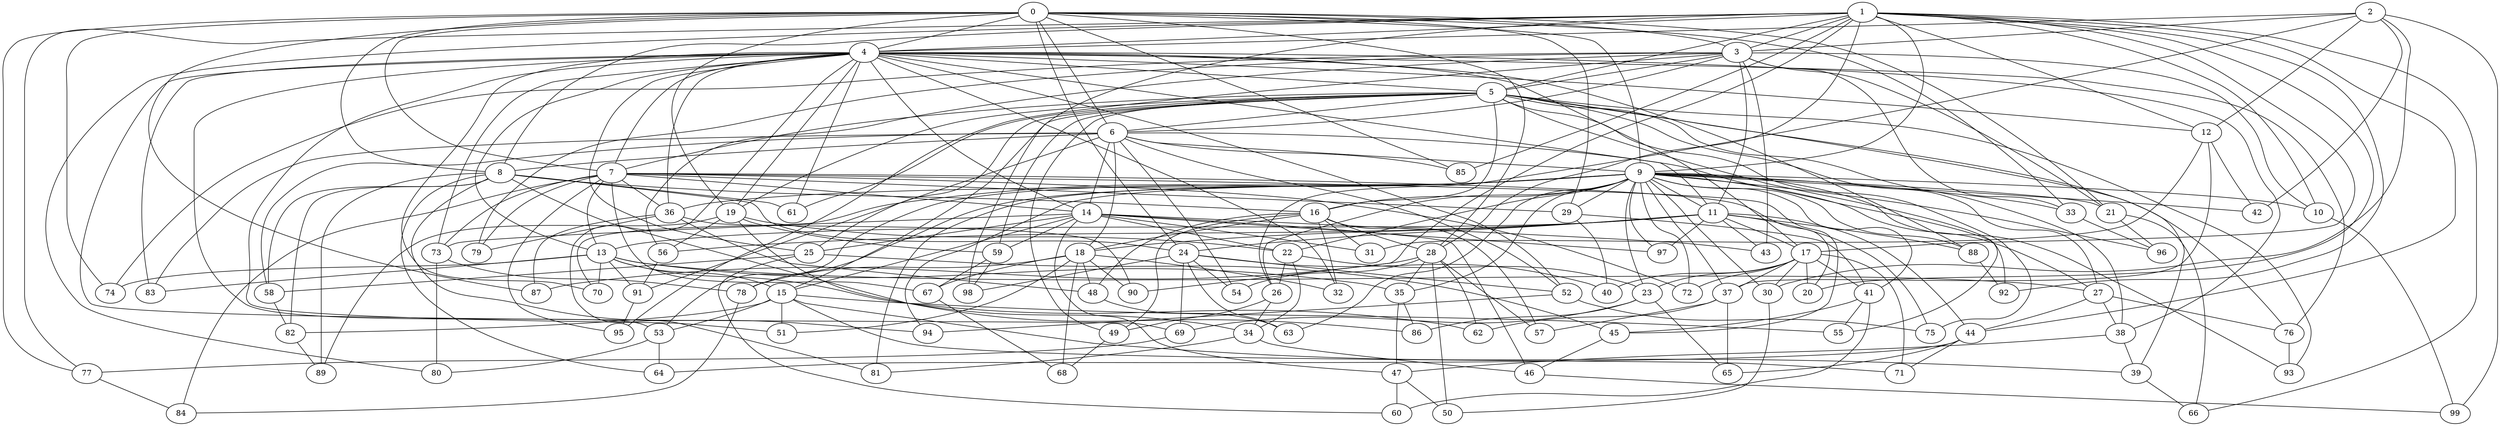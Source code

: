 strict graph "barabasi_albert_graph(100,3)" {
0;
1;
2;
3;
4;
5;
6;
7;
8;
9;
10;
11;
12;
13;
14;
15;
16;
17;
18;
19;
20;
21;
22;
23;
24;
25;
26;
27;
28;
29;
30;
31;
32;
33;
34;
35;
36;
37;
38;
39;
40;
41;
42;
43;
44;
45;
46;
47;
48;
49;
50;
51;
52;
53;
54;
55;
56;
57;
58;
59;
60;
61;
62;
63;
64;
65;
66;
67;
68;
69;
70;
71;
72;
73;
74;
75;
76;
77;
78;
79;
80;
81;
82;
83;
84;
85;
86;
87;
88;
89;
90;
91;
92;
93;
94;
95;
96;
97;
98;
99;
0 -- 33  [is_available=True, prob="0.700765357633"];
0 -- 3  [is_available=True, prob="0.523120603866"];
0 -- 4  [is_available=True, prob="1.0"];
0 -- 6  [is_available=True, prob="0.300534742641"];
0 -- 7  [is_available=True, prob="1.0"];
0 -- 8  [is_available=True, prob="1.0"];
0 -- 9  [is_available=True, prob="1.0"];
0 -- 74  [is_available=True, prob="1.0"];
0 -- 77  [is_available=True, prob="0.160071892308"];
0 -- 19  [is_available=True, prob="0.00800638767153"];
0 -- 21  [is_available=True, prob="0.41159417227"];
0 -- 87  [is_available=True, prob="0.488857920447"];
0 -- 24  [is_available=True, prob="0.729007205317"];
0 -- 28  [is_available=True, prob="0.151903681638"];
0 -- 29  [is_available=True, prob="0.691216585131"];
0 -- 85  [is_available=True, prob="1.0"];
1 -- 66  [is_available=True, prob="1.0"];
1 -- 3  [is_available=True, prob="0.632982273597"];
1 -- 4  [is_available=True, prob="1.0"];
1 -- 5  [is_available=True, prob="0.795258913167"];
1 -- 8  [is_available=True, prob="0.325720143659"];
1 -- 9  [is_available=True, prob="0.419971606684"];
1 -- 10  [is_available=True, prob="0.985580831223"];
1 -- 12  [is_available=True, prob="0.645444962761"];
1 -- 77  [is_available=True, prob="1.0"];
1 -- 44  [is_available=True, prob="0.291020002039"];
1 -- 80  [is_available=True, prob="0.883810686584"];
1 -- 17  [is_available=True, prob="0.810654150736"];
1 -- 20  [is_available=True, prob="1.0"];
1 -- 85  [is_available=True, prob="1.0"];
1 -- 92  [is_available=True, prob="1.0"];
1 -- 90  [is_available=True, prob="0.862267642204"];
1 -- 28  [is_available=True, prob="1.0"];
1 -- 98  [is_available=True, prob="0.275655020254"];
2 -- 3  [is_available=True, prob="1.0"];
2 -- 4  [is_available=True, prob="0.355729340374"];
2 -- 42  [is_available=True, prob="0.812251422239"];
2 -- 12  [is_available=True, prob="1.0"];
2 -- 99  [is_available=True, prob="0.518959463902"];
2 -- 26  [is_available=True, prob="1.0"];
2 -- 30  [is_available=True, prob="0.648060067415"];
3 -- 43  [is_available=True, prob="0.943668467552"];
3 -- 5  [is_available=True, prob="0.940092066371"];
3 -- 6  [is_available=True, prob="0.760266832462"];
3 -- 33  [is_available=True, prob="0.472176470217"];
3 -- 10  [is_available=True, prob="0.692158252258"];
3 -- 11  [is_available=True, prob="0.250247181278"];
3 -- 79  [is_available=True, prob="0.29246032021"];
3 -- 21  [is_available=True, prob="0.92150430104"];
3 -- 56  [is_available=True, prob="0.461191730503"];
3 -- 74  [is_available=True, prob="1.0"];
3 -- 95  [is_available=True, prob="0.910892002885"];
4 -- 5  [is_available=True, prob="1.0"];
4 -- 7  [is_available=True, prob="0.688176299807"];
4 -- 11  [is_available=True, prob="0.430461177749"];
4 -- 12  [is_available=True, prob="0.652946837282"];
4 -- 13  [is_available=True, prob="0.0747800359658"];
4 -- 14  [is_available=True, prob="1.0"];
4 -- 17  [is_available=True, prob="0.745879627809"];
4 -- 19  [is_available=True, prob="0.368333235075"];
4 -- 25  [is_available=True, prob="0.862250572567"];
4 -- 32  [is_available=True, prob="0.693314164511"];
4 -- 36  [is_available=True, prob="1.0"];
4 -- 38  [is_available=True, prob="0.170106207161"];
4 -- 51  [is_available=True, prob="1.0"];
4 -- 52  [is_available=True, prob="0.424358520499"];
4 -- 53  [is_available=True, prob="0.647779777478"];
4 -- 61  [is_available=True, prob="0.453613289642"];
4 -- 69  [is_available=True, prob="1.0"];
4 -- 70  [is_available=True, prob="0.604357704267"];
4 -- 73  [is_available=True, prob="1.0"];
4 -- 76  [is_available=True, prob="0.630451791158"];
4 -- 81  [is_available=True, prob="0.1340188707"];
4 -- 83  [is_available=True, prob="0.573429607235"];
4 -- 88  [is_available=True, prob="1.0"];
5 -- 38  [is_available=True, prob="0.171157149181"];
5 -- 6  [is_available=True, prob="0.935348188407"];
5 -- 7  [is_available=True, prob="1.0"];
5 -- 39  [is_available=True, prob="0.693660678009"];
5 -- 76  [is_available=True, prob="0.067469493206"];
5 -- 93  [is_available=True, prob="1.0"];
5 -- 15  [is_available=True, prob="0.571932218692"];
5 -- 16  [is_available=True, prob="0.251204706227"];
5 -- 49  [is_available=True, prob="0.115974356731"];
5 -- 75  [is_available=True, prob="1.0"];
5 -- 19  [is_available=True, prob="0.304092549876"];
5 -- 59  [is_available=True, prob="0.599297060761"];
5 -- 55  [is_available=True, prob="0.440221050106"];
5 -- 25  [is_available=True, prob="0.147665636251"];
5 -- 27  [is_available=True, prob="0.455866381505"];
5 -- 61  [is_available=True, prob="0.98006975374"];
6 -- 8  [is_available=True, prob="1.0"];
6 -- 9  [is_available=True, prob="0.426489244492"];
6 -- 14  [is_available=True, prob="0.480177463955"];
6 -- 18  [is_available=True, prob="0.449969707616"];
6 -- 83  [is_available=True, prob="0.836442489955"];
6 -- 52  [is_available=True, prob="0.068198951828"];
6 -- 85  [is_available=True, prob="0.987919340795"];
6 -- 54  [is_available=True, prob="1.0"];
6 -- 58  [is_available=True, prob="0.839643175366"];
6 -- 91  [is_available=True, prob="0.81106052365"];
6 -- 92  [is_available=True, prob="0.492477728637"];
7 -- 84  [is_available=True, prob="0.506832958634"];
7 -- 67  [is_available=True, prob="0.947316123251"];
7 -- 72  [is_available=True, prob="0.644678546655"];
7 -- 73  [is_available=True, prob="0.995582531182"];
7 -- 13  [is_available=True, prob="0.405084570093"];
7 -- 14  [is_available=True, prob="0.92226642872"];
7 -- 45  [is_available=True, prob="0.612610721298"];
7 -- 20  [is_available=True, prob="1.0"];
7 -- 36  [is_available=True, prob="0.507493071653"];
7 -- 79  [is_available=True, prob="0.719579296285"];
7 -- 29  [is_available=True, prob="0.289001976149"];
7 -- 95  [is_available=True, prob="1.0"];
8 -- 34  [is_available=True, prob="0.28123067388"];
8 -- 64  [is_available=True, prob="0.363957155144"];
8 -- 16  [is_available=True, prob="0.398025054686"];
8 -- 82  [is_available=True, prob="0.0445758774658"];
8 -- 24  [is_available=True, prob="1.0"];
8 -- 89  [is_available=True, prob="0.828150084157"];
8 -- 58  [is_available=True, prob="0.123580246553"];
8 -- 61  [is_available=True, prob="1.0"];
8 -- 94  [is_available=True, prob="0.441811563774"];
9 -- 10  [is_available=True, prob="0.244911658876"];
9 -- 11  [is_available=True, prob="0.156979041859"];
9 -- 16  [is_available=True, prob="0.0404331057565"];
9 -- 21  [is_available=True, prob="0.50163160932"];
9 -- 22  [is_available=True, prob="0.74059694207"];
9 -- 23  [is_available=True, prob="0.174141524475"];
9 -- 26  [is_available=True, prob="0.972900468307"];
9 -- 27  [is_available=True, prob="0.314785123528"];
9 -- 29  [is_available=True, prob="1.0"];
9 -- 30  [is_available=True, prob="1.0"];
9 -- 33  [is_available=True, prob="1.0"];
9 -- 35  [is_available=True, prob="0.707330577227"];
9 -- 36  [is_available=True, prob="1.0"];
9 -- 37  [is_available=True, prob="0.500839254308"];
9 -- 41  [is_available=True, prob="1.0"];
9 -- 42  [is_available=True, prob="0.243803724895"];
9 -- 53  [is_available=True, prob="0.79237063631"];
9 -- 63  [is_available=True, prob="0.071577022656"];
9 -- 70  [is_available=True, prob="0.874677263723"];
9 -- 72  [is_available=True, prob="0.767648717829"];
9 -- 78  [is_available=True, prob="0.930412270104"];
9 -- 81  [is_available=True, prob="0.789291624649"];
9 -- 88  [is_available=True, prob="1.0"];
9 -- 93  [is_available=True, prob="0.603246358399"];
9 -- 94  [is_available=True, prob="1.0"];
9 -- 96  [is_available=True, prob="0.418035935664"];
9 -- 97  [is_available=True, prob="0.474406883694"];
10 -- 99  [is_available=True, prob="0.1108226186"];
11 -- 97  [is_available=True, prob="1.0"];
11 -- 43  [is_available=True, prob="0.498756000125"];
11 -- 44  [is_available=True, prob="0.398734043978"];
11 -- 13  [is_available=True, prob="0.172617461264"];
11 -- 17  [is_available=True, prob="0.0354651779509"];
11 -- 18  [is_available=True, prob="0.489946097153"];
11 -- 56  [is_available=True, prob="0.0537841622969"];
11 -- 24  [is_available=True, prob="1.0"];
11 -- 88  [is_available=True, prob="1.0"];
11 -- 75  [is_available=True, prob="1.0"];
12 -- 37  [is_available=True, prob="1.0"];
12 -- 42  [is_available=True, prob="1.0"];
12 -- 31  [is_available=True, prob="0.603916071201"];
13 -- 35  [is_available=True, prob="0.576898420637"];
13 -- 70  [is_available=True, prob="1.0"];
13 -- 74  [is_available=True, prob="1.0"];
13 -- 15  [is_available=True, prob="0.162894101883"];
13 -- 91  [is_available=True, prob="0.618437398444"];
13 -- 83  [is_available=True, prob="0.36573672534"];
13 -- 27  [is_available=True, prob="0.265960510298"];
13 -- 62  [is_available=True, prob="0.111840618327"];
14 -- 97  [is_available=True, prob="1.0"];
14 -- 59  [is_available=True, prob="0.713921571401"];
14 -- 73  [is_available=True, prob="0.191870356181"];
14 -- 43  [is_available=True, prob="0.88059370084"];
14 -- 46  [is_available=True, prob="0.18733752814"];
14 -- 15  [is_available=True, prob="1.0"];
14 -- 22  [is_available=True, prob="1.0"];
14 -- 25  [is_available=True, prob="0.538689287496"];
14 -- 47  [is_available=True, prob="1.0"];
14 -- 31  [is_available=True, prob="0.919856477164"];
15 -- 39  [is_available=True, prob="0.507889468481"];
15 -- 71  [is_available=True, prob="0.189477571161"];
15 -- 82  [is_available=True, prob="0.866971214602"];
15 -- 51  [is_available=True, prob="1.0"];
15 -- 53  [is_available=True, prob="0.236298941781"];
15 -- 55  [is_available=True, prob="1.0"];
16 -- 32  [is_available=True, prob="0.640837346789"];
16 -- 48  [is_available=True, prob="0.121195052136"];
16 -- 49  [is_available=True, prob="0.335225876007"];
16 -- 18  [is_available=True, prob="0.326384473932"];
16 -- 57  [is_available=True, prob="0.50277508807"];
16 -- 28  [is_available=True, prob="0.547501457372"];
16 -- 31  [is_available=True, prob="1.0"];
17 -- 37  [is_available=True, prob="0.4247260264"];
17 -- 71  [is_available=True, prob="0.893649341537"];
17 -- 40  [is_available=True, prob="0.732441730221"];
17 -- 41  [is_available=True, prob="0.380926942482"];
17 -- 72  [is_available=True, prob="0.750666984752"];
17 -- 20  [is_available=True, prob="0.0612594968673"];
17 -- 23  [is_available=True, prob="1.0"];
17 -- 30  [is_available=True, prob="0.211536375356"];
18 -- 32  [is_available=True, prob="0.195660207429"];
18 -- 48  [is_available=True, prob="0.379846489152"];
18 -- 67  [is_available=True, prob="0.874760650022"];
18 -- 68  [is_available=True, prob="1.0"];
18 -- 78  [is_available=True, prob="0.743362549157"];
18 -- 51  [is_available=True, prob="0.0231579783792"];
18 -- 90  [is_available=True, prob="0.967015595295"];
19 -- 22  [is_available=True, prob="0.0208590915506"];
19 -- 56  [is_available=True, prob="0.253640018355"];
19 -- 89  [is_available=True, prob="0.771265696022"];
19 -- 59  [is_available=True, prob="0.770920923025"];
19 -- 86  [is_available=True, prob="0.373598686094"];
21 -- 66  [is_available=True, prob="0.922390175378"];
21 -- 96  [is_available=True, prob="0.176506934693"];
22 -- 34  [is_available=True, prob="1.0"];
22 -- 23  [is_available=True, prob="0.351451455382"];
22 -- 26  [is_available=True, prob="1.0"];
23 -- 65  [is_available=True, prob="0.981262590851"];
23 -- 69  [is_available=True, prob="1.0"];
23 -- 86  [is_available=True, prob="0.942995393477"];
24 -- 98  [is_available=True, prob="0.340818396736"];
24 -- 69  [is_available=True, prob="0.179919790117"];
24 -- 40  [is_available=True, prob="0.534578923148"];
24 -- 52  [is_available=True, prob="0.691566884188"];
24 -- 54  [is_available=True, prob="0.180112103918"];
24 -- 63  [is_available=True, prob="1.0"];
25 -- 45  [is_available=True, prob="0.826900794309"];
25 -- 58  [is_available=True, prob="0.881378791414"];
25 -- 60  [is_available=True, prob="0.221863405565"];
26 -- 34  [is_available=True, prob="0.179390971117"];
26 -- 49  [is_available=True, prob="0.371847775237"];
27 -- 38  [is_available=True, prob="0.203640938844"];
27 -- 76  [is_available=True, prob="0.867675683003"];
27 -- 44  [is_available=True, prob="1.0"];
28 -- 35  [is_available=True, prob="0.933847028048"];
28 -- 50  [is_available=True, prob="1.0"];
28 -- 54  [is_available=True, prob="0.204396701725"];
28 -- 87  [is_available=True, prob="0.266125935859"];
28 -- 57  [is_available=True, prob="0.166000285275"];
28 -- 62  [is_available=True, prob="0.403960251323"];
29 -- 40  [is_available=True, prob="0.0657247533282"];
29 -- 41  [is_available=True, prob="1.0"];
30 -- 50  [is_available=True, prob="0.732949237164"];
33 -- 96  [is_available=True, prob="0.264227437132"];
34 -- 81  [is_available=True, prob="0.653256516197"];
34 -- 46  [is_available=True, prob="1.0"];
35 -- 86  [is_available=True, prob="0.081667746142"];
35 -- 47  [is_available=True, prob="1.0"];
36 -- 79  [is_available=True, prob="0.126514051301"];
36 -- 48  [is_available=True, prob="0.876969468221"];
36 -- 87  [is_available=True, prob="0.757791694285"];
36 -- 90  [is_available=True, prob="1.0"];
37 -- 65  [is_available=True, prob="1.0"];
37 -- 57  [is_available=True, prob="0.447173632782"];
37 -- 62  [is_available=True, prob="0.990136895155"];
38 -- 47  [is_available=True, prob="1.0"];
38 -- 39  [is_available=True, prob="0.262122048375"];
39 -- 66  [is_available=True, prob="0.141713352256"];
41 -- 45  [is_available=True, prob="1.0"];
41 -- 55  [is_available=True, prob="0.121476120382"];
41 -- 60  [is_available=True, prob="0.650763969825"];
44 -- 64  [is_available=True, prob="0.658523138443"];
44 -- 65  [is_available=True, prob="0.102805989926"];
44 -- 71  [is_available=True, prob="0.338248636737"];
45 -- 46  [is_available=True, prob="0.236085677433"];
46 -- 99  [is_available=True, prob="0.365156458098"];
47 -- 50  [is_available=True, prob="0.802065551336"];
47 -- 60  [is_available=True, prob="0.699238089692"];
48 -- 63  [is_available=True, prob="1.0"];
49 -- 68  [is_available=True, prob="0.786207600002"];
52 -- 75  [is_available=True, prob="1.0"];
52 -- 94  [is_available=True, prob="0.00626245352595"];
53 -- 64  [is_available=True, prob="0.52615682369"];
53 -- 80  [is_available=True, prob="0.150771545648"];
56 -- 91  [is_available=True, prob="1.0"];
58 -- 82  [is_available=True, prob="0.525578023885"];
59 -- 98  [is_available=True, prob="0.839565497154"];
59 -- 67  [is_available=True, prob="0.330142401449"];
67 -- 68  [is_available=True, prob="0.172008020669"];
69 -- 77  [is_available=True, prob="0.108656405502"];
73 -- 80  [is_available=True, prob="0.59000100273"];
73 -- 78  [is_available=True, prob="0.189960965375"];
76 -- 93  [is_available=True, prob="0.410050693642"];
77 -- 84  [is_available=True, prob="0.0738820142635"];
78 -- 84  [is_available=True, prob="0.936410053245"];
82 -- 89  [is_available=True, prob="0.794011920023"];
88 -- 92  [is_available=True, prob="0.218984827376"];
91 -- 95  [is_available=True, prob="1.0"];
}
